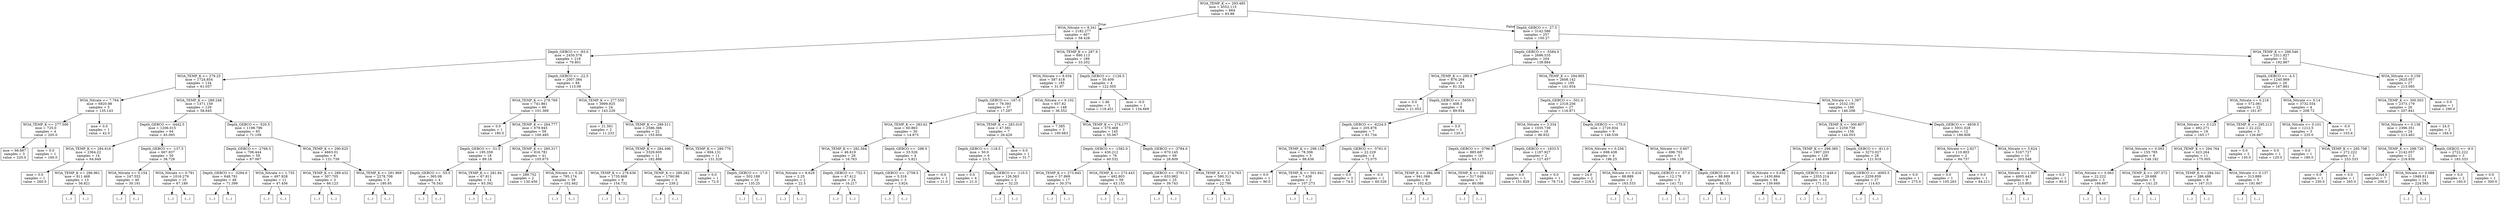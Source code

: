 digraph Tree {
node [shape=box] ;
0 [label="WOA_TEMP_K <= 293.485\nmse = 4552.115\nsamples = 664\nvalue = 93.88"] ;
1 [label="WOA_Nitrate <= 8.341\nmse = 2182.277\nsamples = 407\nvalue = 58.428"] ;
0 -> 1 [labeldistance=2.5, labelangle=45, headlabel="True"] ;
2 [label="Depth_GEBCO <= -83.0\nmse = 2450.578\nsamples = 218\nvalue = 79.801"] ;
1 -> 2 ;
3 [label="WOA_TEMP_K <= 279.25\nmse = 1724.854\nsamples = 134\nvalue = 61.057"] ;
2 -> 3 ;
4 [label="WOA_Nitrate <= 7.764\nmse = 6920.98\nsamples = 5\nvalue = 135.143"] ;
3 -> 4 ;
5 [label="WOA_TEMP_K <= 277.506\nmse = 725.0\nsamples = 4\nvalue = 205.0"] ;
4 -> 5 ;
6 [label="mse = 66.667\nsamples = 3\nvalue = 220.0"] ;
5 -> 6 ;
7 [label="mse = 0.0\nsamples = 1\nvalue = 160.0"] ;
5 -> 7 ;
8 [label="mse = 0.0\nsamples = 1\nvalue = 42.0"] ;
4 -> 8 ;
9 [label="WOA_TEMP_K <= 289.248\nmse = 1371.159\nsamples = 129\nvalue = 58.645"] ;
3 -> 9 ;
10 [label="Depth_GEBCO <= -4442.5\nmse = 1206.015\nsamples = 64\nvalue = 45.093"] ;
9 -> 10 ;
11 [label="WOA_TEMP_K <= 284.616\nmse = 2364.22\nsamples = 14\nvalue = 64.949"] ;
10 -> 11 ;
12 [label="mse = 0.0\nsamples = 1\nvalue = 260.0"] ;
11 -> 12 ;
13 [label="WOA_TEMP_K <= 286.961\nmse = 811.468\nsamples = 13\nvalue = 56.821"] ;
11 -> 13 ;
14 [label="(...)"] ;
13 -> 14 ;
17 [label="(...)"] ;
13 -> 17 ;
36 [label="Depth_GEBCO <= -137.5\nmse = 667.937\nsamples = 50\nvalue = 38.729"] ;
10 -> 36 ;
37 [label="WOA_Nitrate <= 0.154\nmse = 247.552\nsamples = 40\nvalue = 30.191"] ;
36 -> 37 ;
38 [label="(...)"] ;
37 -> 38 ;
43 [label="(...)"] ;
37 -> 43 ;
88 [label="WOA_Nitrate <= 0.791\nmse = 1016.279\nsamples = 10\nvalue = 67.189"] ;
36 -> 88 ;
89 [label="(...)"] ;
88 -> 89 ;
90 [label="(...)"] ;
88 -> 90 ;
107 [label="Depth_GEBCO <= -520.5\nmse = 1198.796\nsamples = 65\nvalue = 71.109"] ;
9 -> 107 ;
108 [label="Depth_GEBCO <= -2768.5\nmse = 706.444\nsamples = 59\nvalue = 67.067"] ;
107 -> 108 ;
109 [label="Depth_GEBCO <= -3294.0\nmse = 648.781\nsamples = 48\nvalue = 71.399"] ;
108 -> 109 ;
110 [label="(...)"] ;
109 -> 110 ;
185 [label="(...)"] ;
109 -> 185 ;
196 [label="WOA_Nitrate <= 1.735\nmse = 497.928\nsamples = 11\nvalue = 47.456"] ;
108 -> 196 ;
197 [label="(...)"] ;
196 -> 197 ;
208 [label="(...)"] ;
196 -> 208 ;
211 [label="WOA_TEMP_K <= 290.625\nmse = 4663.01\nsamples = 6\nvalue = 131.739"] ;
107 -> 211 ;
212 [label="WOA_TEMP_K <= 289.432\nmse = 307.705\nsamples = 3\nvalue = 66.123"] ;
211 -> 212 ;
213 [label="(...)"] ;
212 -> 213 ;
214 [label="(...)"] ;
212 -> 214 ;
217 [label="WOA_TEMP_K <= 291.969\nmse = 2278.708\nsamples = 3\nvalue = 180.95"] ;
211 -> 217 ;
218 [label="(...)"] ;
217 -> 218 ;
219 [label="(...)"] ;
217 -> 219 ;
222 [label="Depth_GEBCO <= -22.5\nmse = 2007.384\nsamples = 84\nvalue = 113.09"] ;
2 -> 222 ;
223 [label="WOA_TEMP_K <= 278.769\nmse = 741.861\nsamples = 60\nvalue = 101.369"] ;
222 -> 223 ;
224 [label="mse = 0.0\nsamples = 1\nvalue = 180.0"] ;
223 -> 224 ;
225 [label="WOA_TEMP_K <= 284.777\nmse = 679.945\nsamples = 59\nvalue = 100.485"] ;
223 -> 225 ;
226 [label="Depth_GEBCO <= -51.5\nmse = 195.359\nsamples = 18\nvalue = 89.18"] ;
225 -> 226 ;
227 [label="Depth_GEBCO <= -55.5\nmse = 365.08\nsamples = 4\nvalue = 76.543"] ;
226 -> 227 ;
228 [label="(...)"] ;
227 -> 228 ;
233 [label="(...)"] ;
227 -> 233 ;
234 [label="WOA_TEMP_K <= 281.84\nmse = 67.811\nsamples = 14\nvalue = 93.392"] ;
226 -> 234 ;
235 [label="(...)"] ;
234 -> 235 ;
244 [label="(...)"] ;
234 -> 244 ;
251 [label="WOA_TEMP_K <= 285.317\nmse = 816.781\nsamples = 41\nvalue = 105.675"] ;
225 -> 251 ;
252 [label="mse = 289.752\nsamples = 2\nvalue = 130.456"] ;
251 -> 252 ;
253 [label="WOA_Nitrate <= 0.26\nmse = 795.174\nsamples = 39\nvalue = 102.462"] ;
251 -> 253 ;
254 [label="(...)"] ;
253 -> 254 ;
263 [label="(...)"] ;
253 -> 263 ;
316 [label="WOA_TEMP_K <= 277.555\nmse = 3999.925\nsamples = 24\nvalue = 143.229"] ;
222 -> 316 ;
317 [label="mse = 21.561\nsamples = 2\nvalue = 11.233"] ;
316 -> 317 ;
318 [label="WOA_TEMP_K <= 289.511\nmse = 2586.366\nsamples = 22\nvalue = 155.604"] ;
316 -> 318 ;
319 [label="WOA_TEMP_K <= 284.496\nmse = 3329.605\nsamples = 11\nvalue = 182.888"] ;
318 -> 319 ;
320 [label="WOA_TEMP_K <= 278.636\nmse = 1735.668\nsamples = 8\nvalue = 154.732"] ;
319 -> 320 ;
321 [label="(...)"] ;
320 -> 321 ;
330 [label="(...)"] ;
320 -> 330 ;
335 [label="WOA_TEMP_K <= 289.282\nmse = 1760.96\nsamples = 3\nvalue = 239.2"] ;
319 -> 335 ;
336 [label="(...)"] ;
335 -> 336 ;
339 [label="(...)"] ;
335 -> 339 ;
340 [label="WOA_TEMP_K <= 289.776\nmse = 694.131\nsamples = 11\nvalue = 131.529"] ;
318 -> 340 ;
341 [label="mse = 0.0\nsamples = 1\nvalue = 72.0"] ;
340 -> 341 ;
342 [label="Depth_GEBCO <= -17.0\nmse = 502.188\nsamples = 10\nvalue = 135.25"] ;
340 -> 342 ;
343 [label="(...)"] ;
342 -> 343 ;
348 [label="(...)"] ;
342 -> 348 ;
359 [label="WOA_TEMP_K <= 287.9\nmse = 690.113\nsamples = 189\nvalue = 33.202"] ;
1 -> 359 ;
360 [label="WOA_Nitrate <= 9.034\nmse = 587.418\nsamples = 185\nvalue = 31.97"] ;
359 -> 360 ;
361 [label="Depth_GEBCO <= -167.0\nmse = 79.393\nsamples = 37\nvalue = 17.297"] ;
360 -> 361 ;
362 [label="WOA_TEMP_K <= 283.62\nmse = 60.863\nsamples = 30\nvalue = 14.973"] ;
361 -> 362 ;
363 [label="WOA_TEMP_K <= 282.564\nmse = 46.619\nsamples = 26\nvalue = 16.763"] ;
362 -> 363 ;
364 [label="WOA_Nitrate <= 8.629\nmse = 2.25\nsamples = 2\nvalue = 22.5"] ;
363 -> 364 ;
365 [label="(...)"] ;
364 -> 365 ;
366 [label="(...)"] ;
364 -> 366 ;
367 [label="Depth_GEBCO <= -752.5\nmse = 47.412\nsamples = 24\nvalue = 16.217"] ;
363 -> 367 ;
368 [label="(...)"] ;
367 -> 368 ;
371 [label="(...)"] ;
367 -> 371 ;
378 [label="Depth_GEBCO <= -298.0\nmse = 33.526\nsamples = 4\nvalue = 5.821"] ;
362 -> 378 ;
379 [label="Depth_GEBCO <= -2758.5\nmse = 5.316\nsamples = 3\nvalue = 3.924"] ;
378 -> 379 ;
380 [label="(...)"] ;
379 -> 380 ;
381 [label="(...)"] ;
379 -> 381 ;
384 [label="mse = -0.0\nsamples = 1\nvalue = 21.0"] ;
378 -> 384 ;
385 [label="WOA_TEMP_K <= 283.019\nmse = 47.581\nsamples = 7\nvalue = 26.429"] ;
361 -> 385 ;
386 [label="Depth_GEBCO <= -118.5\nmse = 50.0\nsamples = 6\nvalue = 23.5"] ;
385 -> 386 ;
387 [label="mse = 0.0\nsamples = 4\nvalue = 21.0"] ;
386 -> 387 ;
388 [label="Depth_GEBCO <= -110.5\nmse = 126.563\nsamples = 2\nvalue = 32.25"] ;
386 -> 388 ;
389 [label="(...)"] ;
388 -> 389 ;
390 [label="(...)"] ;
388 -> 390 ;
391 [label="mse = 0.0\nsamples = 1\nvalue = 31.7"] ;
385 -> 391 ;
392 [label="WOA_Nitrate <= 9.102\nmse = 657.82\nsamples = 148\nvalue = 36.552"] ;
360 -> 392 ;
393 [label="mse = 7.385\nsamples = 3\nvalue = 100.683"] ;
392 -> 393 ;
394 [label="WOA_TEMP_K <= 274.177\nmse = 575.468\nsamples = 145\nvalue = 35.067"] ;
392 -> 394 ;
395 [label="Depth_GEBCO <= -1582.0\nmse = 430.212\nsamples = 76\nvalue = 40.532"] ;
394 -> 395 ;
396 [label="WOA_TEMP_K <= 273.945\nmse = 57.869\nsamples = 17\nvalue = 30.374"] ;
395 -> 396 ;
397 [label="(...)"] ;
396 -> 397 ;
426 [label="(...)"] ;
396 -> 426 ;
429 [label="WOA_TEMP_K <= 273.443\nmse = 492.803\nsamples = 59\nvalue = 43.153"] ;
395 -> 429 ;
430 [label="(...)"] ;
429 -> 430 ;
477 [label="(...)"] ;
429 -> 477 ;
488 [label="Depth_GEBCO <= -3784.0\nmse = 670.145\nsamples = 69\nvalue = 28.609"] ;
394 -> 488 ;
489 [label="Depth_GEBCO <= -3791.5\nmse = 633.982\nsamples = 25\nvalue = 39.743"] ;
488 -> 489 ;
490 [label="(...)"] ;
489 -> 490 ;
537 [label="(...)"] ;
489 -> 537 ;
538 [label="WOA_TEMP_K <= 274.763\nmse = 590.311\nsamples = 44\nvalue = 22.786"] ;
488 -> 538 ;
539 [label="(...)"] ;
538 -> 539 ;
562 [label="(...)"] ;
538 -> 562 ;
619 [label="Depth_GEBCO <= -1126.5\nmse = 50.409\nsamples = 4\nvalue = 122.505"] ;
359 -> 619 ;
620 [label="mse = 1.46\nsamples = 3\nvalue = 118.451"] ;
619 -> 620 ;
621 [label="mse = -0.0\nsamples = 1\nvalue = 134.669"] ;
619 -> 621 ;
622 [label="Depth_GEBCO <= -27.5\nmse = 3142.586\nsamples = 257\nvalue = 150.27"] ;
0 -> 622 [labeldistance=2.5, labelangle=-45, headlabel="False"] ;
623 [label="Depth_GEBCO <= -5584.0\nmse = 2696.535\nsamples = 204\nvalue = 138.884"] ;
622 -> 623 ;
624 [label="WOA_TEMP_K <= 295.0\nmse = 876.204\nsamples = 9\nvalue = 81.324"] ;
623 -> 624 ;
625 [label="mse = 0.0\nsamples = 1\nvalue = 21.053"] ;
624 -> 625 ;
626 [label="Depth_GEBCO <= -5659.5\nmse = 408.3\nsamples = 8\nvalue = 89.934"] ;
624 -> 626 ;
627 [label="Depth_GEBCO <= -6224.5\nmse = 205.876\nsamples = 7\nvalue = 81.734"] ;
626 -> 627 ;
628 [label="WOA_TEMP_K <= 298.152\nmse = 78.306\nsamples = 3\nvalue = 98.636"] ;
627 -> 628 ;
629 [label="mse = 0.0\nsamples = 1\nvalue = 90.0"] ;
628 -> 629 ;
630 [label="WOA_TEMP_K <= 301.841\nmse = 7.438\nsamples = 2\nvalue = 107.273"] ;
628 -> 630 ;
631 [label="(...)"] ;
630 -> 631 ;
632 [label="(...)"] ;
630 -> 632 ;
633 [label="Depth_GEBCO <= -5761.0\nmse = 22.229\nsamples = 4\nvalue = 72.075"] ;
627 -> 633 ;
634 [label="mse = 0.0\nsamples = 3\nvalue = 74.0"] ;
633 -> 634 ;
635 [label="mse = -0.0\nsamples = 1\nvalue = 60.526"] ;
633 -> 635 ;
636 [label="mse = 0.0\nsamples = 1\nvalue = 120.0"] ;
626 -> 636 ;
637 [label="WOA_TEMP_K <= 294.905\nmse = 2608.142\nsamples = 195\nvalue = 141.934"] ;
623 -> 637 ;
638 [label="Depth_GEBCO <= -501.0\nmse = 2318.256\nsamples = 27\nvalue = 116.871"] ;
637 -> 638 ;
639 [label="WOA_Nitrate <= 3.334\nmse = 1035.739\nsamples = 18\nvalue = 96.932"] ;
638 -> 639 ;
640 [label="Depth_GEBCO <= -3796.5\nmse = 885.687\nsamples = 16\nvalue = 93.117"] ;
639 -> 640 ;
641 [label="WOA_TEMP_K <= 294.308\nmse = 941.066\nsamples = 9\nvalue = 102.425"] ;
640 -> 641 ;
642 [label="(...)"] ;
641 -> 642 ;
649 [label="(...)"] ;
641 -> 649 ;
658 [label="WOA_TEMP_K <= 294.522\nmse = 517.046\nsamples = 7\nvalue = 80.086"] ;
640 -> 658 ;
659 [label="(...)"] ;
658 -> 659 ;
670 [label="(...)"] ;
658 -> 670 ;
671 [label="Depth_GEBCO <= -1833.5\nmse = 1187.927\nsamples = 2\nvalue = 127.457"] ;
639 -> 671 ;
672 [label="mse = 0.0\nsamples = 1\nvalue = 151.829"] ;
671 -> 672 ;
673 [label="mse = 0.0\nsamples = 1\nvalue = 78.714"] ;
671 -> 673 ;
674 [label="Depth_GEBCO <= -175.0\nmse = 2720.934\nsamples = 9\nvalue = 148.539"] ;
638 -> 674 ;
675 [label="WOA_Nitrate <= 0.256\nmse = 698.438\nsamples = 4\nvalue = 196.25"] ;
674 -> 675 ;
676 [label="mse = 24.0\nsamples = 2\nvalue = 216.0"] ;
675 -> 676 ;
677 [label="WOA_Nitrate <= 0.416\nmse = 88.889\nsamples = 2\nvalue = 163.333"] ;
675 -> 677 ;
678 [label="(...)"] ;
677 -> 678 ;
679 [label="(...)"] ;
677 -> 679 ;
680 [label="WOA_Nitrate <= 0.607\nmse = 696.703\nsamples = 5\nvalue = 106.129"] ;
674 -> 680 ;
681 [label="Depth_GEBCO <= -57.0\nmse = 12.178\nsamples = 3\nvalue = 141.721"] ;
680 -> 681 ;
682 [label="(...)"] ;
681 -> 682 ;
683 [label="(...)"] ;
681 -> 683 ;
684 [label="Depth_GEBCO <= -81.5\nmse = 88.889\nsamples = 2\nvalue = 88.333"] ;
680 -> 684 ;
685 [label="(...)"] ;
684 -> 685 ;
686 [label="(...)"] ;
684 -> 686 ;
687 [label="WOA_Nitrate <= 1.397\nmse = 2532.191\nsamples = 168\nvalue = 146.208"] ;
637 -> 687 ;
688 [label="WOA_TEMP_K <= 300.807\nmse = 2259.739\nsamples = 156\nvalue = 144.053"] ;
687 -> 688 ;
689 [label="WOA_TEMP_K <= 298.385\nmse = 1907.203\nsamples = 128\nvalue = 148.899"] ;
688 -> 689 ;
690 [label="WOA_Nitrate <= 0.032\nmse = 1430.864\nsamples = 84\nvalue = 139.669"] ;
689 -> 690 ;
691 [label="(...)"] ;
690 -> 691 ;
708 [label="(...)"] ;
690 -> 708 ;
829 [label="Depth_GEBCO <= -448.0\nmse = 2355.214\nsamples = 44\nvalue = 171.112"] ;
689 -> 829 ;
830 [label="(...)"] ;
829 -> 830 ;
875 [label="(...)"] ;
829 -> 875 ;
896 [label="Depth_GEBCO <= -811.0\nmse = 3273.027\nsamples = 28\nvalue = 121.919"] ;
688 -> 896 ;
897 [label="Depth_GEBCO <= -4065.5\nmse = 2259.859\nsamples = 27\nvalue = 114.63"] ;
896 -> 897 ;
898 [label="(...)"] ;
897 -> 898 ;
927 [label="(...)"] ;
897 -> 927 ;
950 [label="mse = 0.0\nsamples = 1\nvalue = 275.0"] ;
896 -> 950 ;
951 [label="Depth_GEBCO <= -4839.5\nmse = 5931.028\nsamples = 12\nvalue = 186.808"] ;
687 -> 951 ;
952 [label="WOA_Nitrate <= 2.827\nmse = 110.803\nsamples = 2\nvalue = 94.737"] ;
951 -> 952 ;
953 [label="mse = 0.0\nsamples = 1\nvalue = 105.263"] ;
952 -> 953 ;
954 [label="mse = 0.0\nsamples = 1\nvalue = 84.211"] ;
952 -> 954 ;
955 [label="WOA_Nitrate <= 5.624\nmse = 5167.727\nsamples = 10\nvalue = 203.548"] ;
951 -> 955 ;
956 [label="WOA_Nitrate <= 1.907\nmse = 4005.443\nsamples = 9\nvalue = 215.903"] ;
955 -> 956 ;
957 [label="(...)"] ;
956 -> 957 ;
958 [label="(...)"] ;
956 -> 958 ;
971 [label="mse = 0.0\nsamples = 1\nvalue = 80.0"] ;
955 -> 971 ;
972 [label="WOA_TEMP_K <= 298.546\nmse = 2511.827\nsamples = 53\nvalue = 192.867"] ;
622 -> 972 ;
973 [label="Depth_GEBCO <= -4.5\nmse = 1240.869\nsamples = 26\nvalue = 167.861"] ;
972 -> 973 ;
974 [label="WOA_Nitrate <= 0.218\nmse = 572.061\nsamples = 22\nvalue = 161.67"] ;
973 -> 974 ;
975 [label="WOA_Nitrate <= 0.125\nmse = 492.271\nsamples = 19\nvalue = 165.17"] ;
974 -> 975 ;
976 [label="WOA_Nitrate <= 0.093\nmse = 155.785\nsamples = 8\nvalue = 148.182"] ;
975 -> 976 ;
977 [label="WOA_Nitrate <= 0.063\nmse = 22.222\nsamples = 3\nvalue = 166.667"] ;
976 -> 977 ;
978 [label="(...)"] ;
977 -> 978 ;
979 [label="(...)"] ;
977 -> 979 ;
980 [label="WOA_TEMP_K <= 297.572\nmse = 29.688\nsamples = 5\nvalue = 141.25"] ;
976 -> 980 ;
981 [label="(...)"] ;
980 -> 981 ;
982 [label="(...)"] ;
980 -> 982 ;
985 [label="WOA_TEMP_K <= 294.764\nmse = 423.264\nsamples = 11\nvalue = 175.005"] ;
975 -> 985 ;
986 [label="WOA_TEMP_K <= 294.341\nmse = 286.486\nsamples = 6\nvalue = 167.315"] ;
985 -> 986 ;
987 [label="(...)"] ;
986 -> 987 ;
988 [label="(...)"] ;
986 -> 988 ;
989 [label="WOA_Nitrate <= 0.137\nmse = 313.889\nsamples = 5\nvalue = 191.667"] ;
985 -> 989 ;
990 [label="(...)"] ;
989 -> 990 ;
991 [label="(...)"] ;
989 -> 991 ;
994 [label="WOA_TEMP_K <= 295.213\nmse = 22.222\nsamples = 3\nvalue = 126.667"] ;
974 -> 994 ;
995 [label="mse = 0.0\nsamples = 2\nvalue = 130.0"] ;
994 -> 995 ;
996 [label="mse = 0.0\nsamples = 1\nvalue = 120.0"] ;
994 -> 996 ;
997 [label="WOA_Nitrate <= 0.14\nmse = 3732.554\nsamples = 4\nvalue = 208.72"] ;
973 -> 997 ;
998 [label="WOA_Nitrate <= 0.101\nmse = 1212.5\nsamples = 3\nvalue = 235.0"] ;
997 -> 998 ;
999 [label="mse = 0.0\nsamples = 1\nvalue = 180.0"] ;
998 -> 999 ;
1000 [label="WOA_TEMP_K <= 295.708\nmse = 272.222\nsamples = 2\nvalue = 253.333"] ;
998 -> 1000 ;
1001 [label="mse = 0.0\nsamples = 1\nvalue = 230.0"] ;
1000 -> 1001 ;
1002 [label="mse = 0.0\nsamples = 1\nvalue = 265.0"] ;
1000 -> 1002 ;
1003 [label="mse = -0.0\nsamples = 1\nvalue = 103.6"] ;
997 -> 1003 ;
1004 [label="WOA_Nitrate <= 0.159\nmse = 2625.057\nsamples = 27\nvalue = 213.085"] ;
972 -> 1004 ;
1005 [label="WOA_TEMP_K <= 300.503\nmse = 2373.179\nsamples = 26\nvalue = 207.841"] ;
1004 -> 1005 ;
1006 [label="WOA_Nitrate <= 0.138\nmse = 2396.351\nsamples = 24\nvalue = 213.462"] ;
1005 -> 1006 ;
1007 [label="WOA_TEMP_K <= 298.726\nmse = 2142.057\nsamples = 21\nvalue = 218.939"] ;
1006 -> 1007 ;
1008 [label="mse = 2344.0\nsamples = 7\nvalue = 206.0"] ;
1007 -> 1008 ;
1009 [label="WOA_Nitrate <= 0.088\nmse = 1949.811\nsamples = 14\nvalue = 224.565"] ;
1007 -> 1009 ;
1010 [label="(...)"] ;
1009 -> 1010 ;
1015 [label="(...)"] ;
1009 -> 1015 ;
1020 [label="Depth_GEBCO <= -9.0\nmse = 2722.222\nsamples = 3\nvalue = 183.333"] ;
1006 -> 1020 ;
1021 [label="mse = 0.0\nsamples = 2\nvalue = 160.0"] ;
1020 -> 1021 ;
1022 [label="mse = 0.0\nsamples = 1\nvalue = 300.0"] ;
1020 -> 1022 ;
1023 [label="mse = 24.0\nsamples = 2\nvalue = 164.0"] ;
1005 -> 1023 ;
1024 [label="mse = 0.0\nsamples = 1\nvalue = 290.0"] ;
1004 -> 1024 ;
}